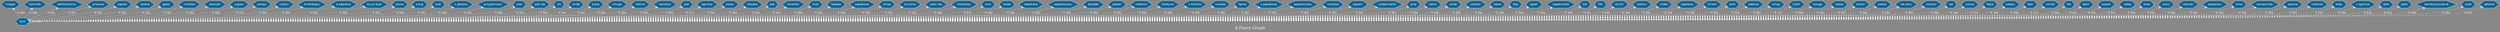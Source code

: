 // Words
digraph {
	graph [bgcolor="#888888" fontcolor=white fontsize=20 label="A Fancy Graph" rankdir=BT]
	node [color=white fillcolor="#006699" fontcolor=white fontname=Helvetica shape=hexagon style=filled]
	edge [arrowhead=open color=white fontcolor=white fontname=Courier fontsize=12 style=dashed]
		dym
		knajpa
			dym -> knajpa [label=0.000 len=5.99732977303 weight=0.000667556742323]
		kominek
			dym -> kominek [label=0.000 len=5.99732977303 weight=0.000667556742323]
		elektroniczny
			dym -> elektroniczny [label=0.001 len=5.99599465955 weight=0.00100133511348]
		przerwa
			dym -> przerwa [label=0.001 len=5.99332443258 weight=0.00166889185581]
		"papież"
			dym -> "papież" [label=0.005 len=5.97863818425 weight=0.00534045393858]
		wodna
			dym -> wodna [label=0.081 len=5.67556742323 weight=0.0811081441923]
		"gęsty"
			dym -> "gęsty" [label=0.002 len=5.99065420561 weight=0.00233644859813]
		choroba
			dym -> choroba [label=0.002 len=5.99065420561 weight=0.00233644859813]
		"płomień"
			dym -> "płomień" [label=0.001 len=5.99465954606 weight=0.00133511348465]
		cygaro
			dym -> cygaro [label=0.006 len=5.97596795728 weight=0.00600801068091]
		pokoju
			dym -> pokoju [label=0.045 len=5.81842456609 weight=0.045393858478]
		czarny
			dym -> czarny [label=0.005 len=5.97997329773 weight=0.00500667556742]
		"śmierdzący"
			dym -> "śmierdzący" [label=0.000 len=5.99732977303 weight=0.000667556742323]
		"e-papieros"
			dym -> "e-papieros" [label=0.000 len=5.99732977303 weight=0.000667556742323]
		"to już było"
			dym -> "to już było" [label=0.000 len=5.99732977303 weight=0.000667556742323]
		"płuca"
			dym -> "płuca" [label=0.001 len=5.99465954606 weight=0.00133511348465]
		szlug
			dym -> szlug [label=0.004 len=5.9826435247 weight=0.0043391188251]
		piec
			dym -> piec [label=0.001 len=5.99465954606 weight=0.00133511348465]
		"z jałowca"
			dym -> "z jałowca" [label=0.000 len=5.99732977303 weight=0.000667556742323]
		dym
			dym -> dym [label=0.050 len=5.79839786382 weight=0.0504005340454]
		"przyjemność"
			dym -> "przyjemność" [label=0.003 len=5.98531375167 weight=0.00367156208278]
		pies
			dym -> pies [label=0.000 len=5.99732977303 weight=0.000667556742323]
		"pali się"
			dym -> "pali się" [label=0.001 len=5.99599465955 weight=0.00100133511348]
		"zło"
			dym -> "zło" [label=0.002 len=5.99065420561 weight=0.00233644859813]
		"skręt"
			dym -> "skręt" [label=0.001 len=5.99599465955 weight=0.00100133511348]
		"pokój"
			dym -> "pokój" [label=0.007 len=5.97062750334 weight=0.00734312416555]
		smuga
			dym -> smuga [label=0.000 len=5.99732977303 weight=0.000667556742323]
		"roślina"
			dym -> "roślina" [label=0.000 len=5.99732977303 weight=0.000667556742323]
		narkotyk
			dym -> narkotyk [label=0.001 len=5.99599465955 weight=0.00100133511348]
		pali
			dym -> pali [label=0.000 len=5.99732977303 weight=0.000667556742323]
		ognisko
			dym -> ognisko [label=0.012 len=5.95193591455 weight=0.0120160213618]
		"pożar"
			dym -> "pożar" [label=0.007 len=5.96929238985 weight=0.00767690253672]
		"bibułka"
			dym -> "bibułka" [label=0.000 len=5.99732977303 weight=0.000667556742323]
		pet
			dym -> pet [label=0.001 len=5.99465954606 weight=0.00133511348465]
		"śmierdzi"
			dym -> "śmierdzi" [label=0.002 len=5.99065420561 weight=0.00233644859813]
		klub
			dym -> klub [label=0.000 len=5.99732977303 weight=0.000667556742323]
		tabaka
			dym -> tabaka [label=0.002 len=5.99065420561 weight=0.00233644859813]
		papierosa
			dym -> papierosa [label=0.000 len=5.99732977303 weight=0.000667556742323]
		smog
			dym -> smog [label=0.005 len=5.97863818425 weight=0.00534045393858]
		trucizna
			dym -> trucizna [label=0.001 len=5.99599465955 weight=0.00100133511348]
		"palić się"
			dym -> "palić się" [label=0.001 len=5.99465954606 weight=0.00133511348465]
		niezdrowy
			dym -> niezdrowy [label=0.000 len=5.99732977303 weight=0.000667556742323]
		siwy
			dym -> siwy [label=0.016 len=5.93457943925 weight=0.0163551401869]
		woda
			dym -> woda [label=0.000 len=5.99732977303 weight=0.000667556742323]
		tabakiera
			dym -> tabakiera [label=0.000 len=5.99732977303 weight=0.000667556742323]
		papierosowy
			dym -> papierosowy [label=0.002 len=5.99065420561 weight=0.00233644859813]
		dziadek
			dym -> dziadek [label=0.005 len=5.97730307076 weight=0.00567423230975]
		papier
			dym -> papier [label=0.000 len=5.99732977303 weight=0.000667556742323]
		malboro
			dym -> malboro [label=0.001 len=5.99332443258 weight=0.00166889185581]
		nikotyna
			dym -> nikotyna [label=0.006 len=5.97329773031 weight=0.00667556742323]
		"z komina"
			dym -> "z komina" [label=0.008 len=5.9652870494 weight=0.0086782376502]
		nowela
			dym -> nowela [label=0.001 len=5.99599465955 weight=0.00100133511348]
		fajnie
			dym -> fajnie [label=0.000 len=5.99732977303 weight=0.000667556742323]
		"z papierosa"
			dym -> "z papierosa" [label=0.002 len=5.99198931909 weight=0.00200267022697]
		popielniczka
			dym -> popielniczka [label=0.001 len=5.99465954606 weight=0.00133511348465]
		impreza
			dym -> impreza [label=0.001 len=5.99465954606 weight=0.00133511348465]
		zapach
			dym -> zapach [label=0.001 len=5.99599465955 weight=0.00100133511348]
		"uzależnienie"
			dym -> "uzależnienie" [label=0.004 len=5.9826435247 weight=0.0043391188251]
		pole
			dym -> pole [label=0.001 len=5.99599465955 weight=0.00100133511348]
		cienki
			dym -> cienki [label=0.000 len=5.99732977303 weight=0.000667556742323]
		smak
			dym -> smak [label=0.000 len=5.99732977303 weight=0.000667556742323]
		szkodzi
			dym -> szkodzi [label=0.000 len=5.99732977303 weight=0.000667556742323]
		kawa
			dym -> kawa [label=0.002 len=5.98931909212 weight=0.00267022696929]
		faja
			dym -> faja [label=0.000 len=5.99732977303 weight=0.000667556742323]
		"ogień"
			dym -> "ogień" [label=0.038 len=5.84512683578 weight=0.0387182910547]
		zapalniczka
			dym -> zapalniczka [label=0.004 len=5.98397863818 weight=0.00400534045394]
		kot
			dym -> kot [label=0.000 len=5.99732977303 weight=0.000667556742323]
		filtr
			dym -> filtr [label=0.001 len=5.99599465955 weight=0.00100133511348]
		"dymić"
			dym -> "dymić" [label=0.000 len=5.99732977303 weight=0.000667556742323]
		tytoniu
			dym -> tytoniu [label=0.000 len=5.99732977303 weight=0.000667556742323]
		chata
			dym -> chata [label=0.000 len=5.99732977303 weight=0.000667556742323]
		papieros
			dym -> papieros [label=0.189 len=5.24165554072 weight=0.18958611482]
		"śmierć"
			dym -> "śmierć" [label=0.005 len=5.97863818425 weight=0.00534045393858]
		joint
			dym -> joint [label=0.001 len=5.99599465955 weight=0.00100133511348]
		palenie
			dym -> palenie [label=0.036 len=5.85313751669 weight=0.0367156208278]
		szlugi
			dym -> szlugi [label=0.002 len=5.99065420561 weight=0.00233644859813]
		"tytoń"
			dym -> "tytoń" [label=0.127 len=5.48998664887 weight=0.127503337784]
		szluga
			dym -> szluga [label=0.000 len=5.99732977303 weight=0.000667556742323]
		sadza
			dym -> sadza [label=0.001 len=5.99599465955 weight=0.00100133511348]
		komin
			dym -> komin [label=0.047 len=5.81174899866 weight=0.0470627503338]
		pieros
			dym -> pieros [label=0.000 len=5.99732977303 weight=0.000667556742323]
		"rak płuc"
			dym -> "rak płuc" [label=0.000 len=5.99732977303 weight=0.000667556742323]
		"szarość"
			dym -> "szarość" [label=0.000 len=5.99732977303 weight=0.000667556742323]
		rak
			dym -> rak [label=0.008 len=5.96662216288 weight=0.00834445927904]
		szisza
			dym -> szisza [label=0.000 len=5.99732977303 weight=0.000667556742323]
		fajka
			dym -> fajka [label=0.014 len=5.94392523364 weight=0.0140186915888]
		palacz
			dym -> palacz [label=0.008 len=5.9652870494 weight=0.0086782376502]
		fajki
			dym -> fajki [label=0.006 len=5.97596795728 weight=0.00600801068091]
		"smród"
			dym -> "smród" [label=0.010 len=5.95994659546 weight=0.0100133511348]
		tak
			dym -> tak [label=0.000 len=5.99732977303 weight=0.000667556742323]
		dach
			dym -> dach [label=0.001 len=5.99599465955 weight=0.00100133511348]
		"popiół"
			dym -> "popiół" [label=0.001 len=5.99332443258 weight=0.00166889185581]
		"nałóg"
			dym -> "nałóg" [label=0.012 len=5.95060080107 weight=0.012349799733]
		piwo
			dym -> piwo [label=0.000 len=5.99732977303 weight=0.000667556742323]
		szary
			dym -> szary [label=0.006 len=5.97596795728 weight=0.00600801068091]
		starzec
			dym -> starzec [label=0.000 len=5.99732977303 weight=0.000667556742323]
		papierosy
			dym -> papierosy [label=0.087 len=5.65153538051 weight=0.0871161548732]
		zima
			dym -> zima [label=0.000 len=5.99732977303 weight=0.000667556742323]
		konopnicka
			dym -> konopnicka [label=0.000 len=5.99732977303 weight=0.000667556742323]
		paczka
			dym -> paczka [label=0.000 len=5.99732977303 weight=0.000667556742323]
		indianie
			dym -> indianie [label=0.001 len=5.99599465955 weight=0.00100133511348]
		"biały"
			dym -> "biały" [label=0.007 len=5.97196261682 weight=0.00700934579439]
		"z ogniska"
			dym -> "z ogniska" [label=0.000 len=5.99732977303 weight=0.000667556742323]
		dom
			dym -> dom [label=0.010 len=5.95727636849 weight=0.0106809078772]
		"palić"
			dym -> "palić" [label=0.029 len=5.88384512684 weight=0.0290387182911]
		zanieczyszczenie
			dym -> zanieczyszczenie [label=0.000 len=5.99732977303 weight=0.000667556742323]
		czad
			dym -> czad [label=0.000 len=5.99732977303 weight=0.000667556742323]
		alkohol
			dym -> alkohol [label=0.001 len=5.99465954606 weight=0.00133511348465]
}